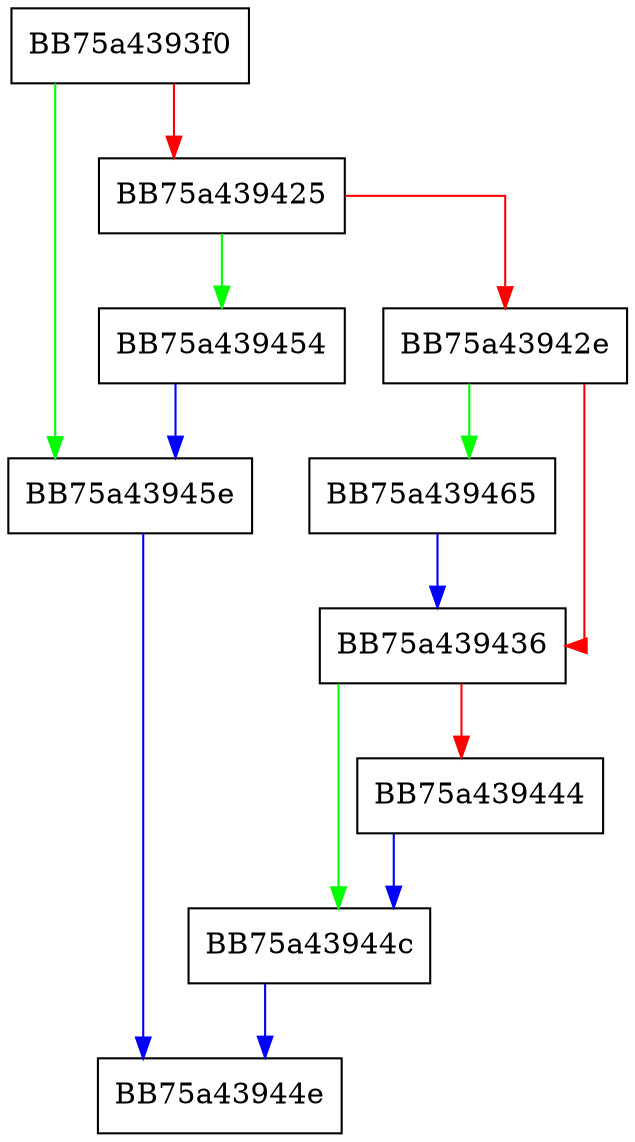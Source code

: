 digraph EnumNameAdvance {
  node [shape="box"];
  graph [splines=ortho];
  BB75a4393f0 -> BB75a43945e [color="green"];
  BB75a4393f0 -> BB75a439425 [color="red"];
  BB75a439425 -> BB75a439454 [color="green"];
  BB75a439425 -> BB75a43942e [color="red"];
  BB75a43942e -> BB75a439465 [color="green"];
  BB75a43942e -> BB75a439436 [color="red"];
  BB75a439436 -> BB75a43944c [color="green"];
  BB75a439436 -> BB75a439444 [color="red"];
  BB75a439444 -> BB75a43944c [color="blue"];
  BB75a43944c -> BB75a43944e [color="blue"];
  BB75a439454 -> BB75a43945e [color="blue"];
  BB75a43945e -> BB75a43944e [color="blue"];
  BB75a439465 -> BB75a439436 [color="blue"];
}